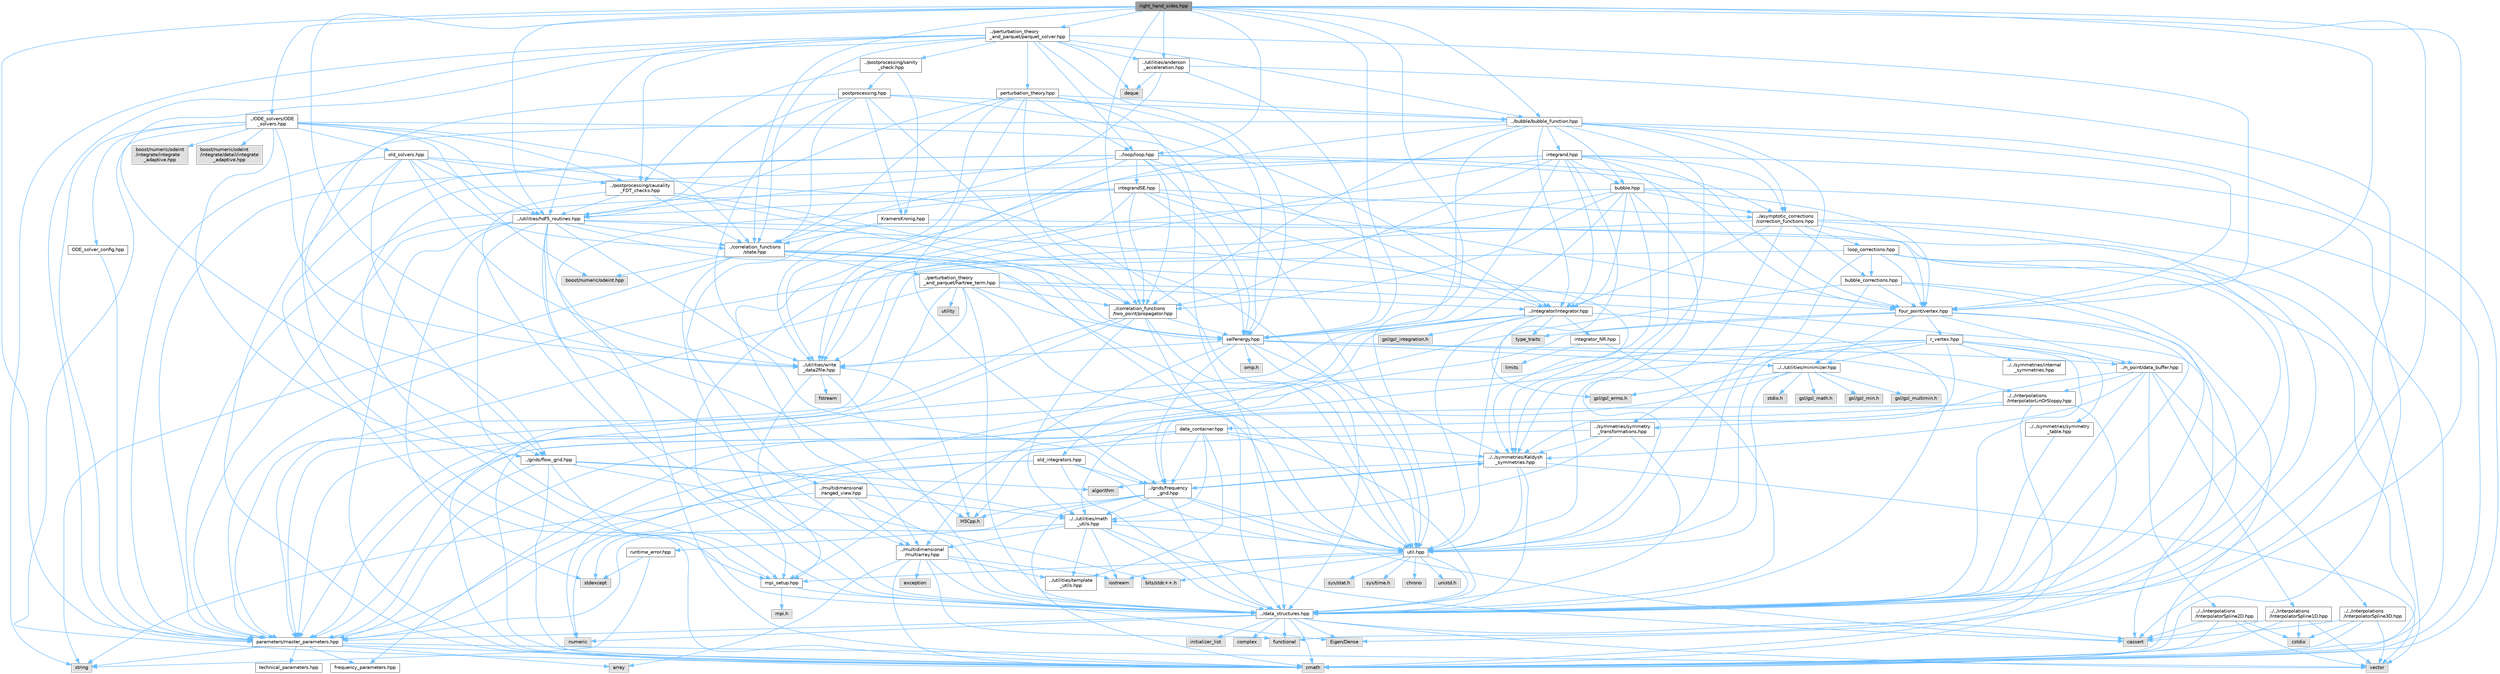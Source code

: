 digraph "right_hand_sides.hpp"
{
 // INTERACTIVE_SVG=YES
 // LATEX_PDF_SIZE
  bgcolor="transparent";
  edge [fontname=Helvetica,fontsize=10,labelfontname=Helvetica,labelfontsize=10];
  node [fontname=Helvetica,fontsize=10,shape=box,height=0.2,width=0.4];
  Node1 [id="Node000001",label="right_hand_sides.hpp",height=0.2,width=0.4,color="gray40", fillcolor="grey60", style="filled", fontcolor="black",tooltip=" "];
  Node1 -> Node2 [id="edge1_Node000001_Node000002",color="steelblue1",style="solid",tooltip=" "];
  Node2 [id="Node000002",label="../data_structures.hpp",height=0.2,width=0.4,color="grey40", fillcolor="white", style="filled",URL="$d7/d59/data__structures_8hpp.html",tooltip=" "];
  Node2 -> Node3 [id="edge2_Node000002_Node000003",color="steelblue1",style="solid",tooltip=" "];
  Node3 [id="Node000003",label="complex",height=0.2,width=0.4,color="grey60", fillcolor="#E0E0E0", style="filled",tooltip=" "];
  Node2 -> Node4 [id="edge3_Node000002_Node000004",color="steelblue1",style="solid",tooltip=" "];
  Node4 [id="Node000004",label="cmath",height=0.2,width=0.4,color="grey60", fillcolor="#E0E0E0", style="filled",tooltip=" "];
  Node2 -> Node5 [id="edge4_Node000002_Node000005",color="steelblue1",style="solid",tooltip=" "];
  Node5 [id="Node000005",label="vector",height=0.2,width=0.4,color="grey60", fillcolor="#E0E0E0", style="filled",tooltip=" "];
  Node2 -> Node6 [id="edge5_Node000002_Node000006",color="steelblue1",style="solid",tooltip=" "];
  Node6 [id="Node000006",label="initializer_list",height=0.2,width=0.4,color="grey60", fillcolor="#E0E0E0", style="filled",tooltip=" "];
  Node2 -> Node7 [id="edge6_Node000002_Node000007",color="steelblue1",style="solid",tooltip=" "];
  Node7 [id="Node000007",label="functional",height=0.2,width=0.4,color="grey60", fillcolor="#E0E0E0", style="filled",tooltip=" "];
  Node2 -> Node8 [id="edge7_Node000002_Node000008",color="steelblue1",style="solid",tooltip=" "];
  Node8 [id="Node000008",label="cassert",height=0.2,width=0.4,color="grey60", fillcolor="#E0E0E0", style="filled",tooltip=" "];
  Node2 -> Node9 [id="edge8_Node000002_Node000009",color="steelblue1",style="solid",tooltip=" "];
  Node9 [id="Node000009",label="numeric",height=0.2,width=0.4,color="grey60", fillcolor="#E0E0E0", style="filled",tooltip=" "];
  Node2 -> Node10 [id="edge9_Node000002_Node000010",color="steelblue1",style="solid",tooltip=" "];
  Node10 [id="Node000010",label="parameters/master_parameters.hpp",height=0.2,width=0.4,color="grey40", fillcolor="white", style="filled",URL="$d1/df8/master__parameters_8hpp.html",tooltip=" "];
  Node10 -> Node4 [id="edge10_Node000010_Node000004",color="steelblue1",style="solid",tooltip=" "];
  Node10 -> Node5 [id="edge11_Node000010_Node000005",color="steelblue1",style="solid",tooltip=" "];
  Node10 -> Node11 [id="edge12_Node000010_Node000011",color="steelblue1",style="solid",tooltip=" "];
  Node11 [id="Node000011",label="string",height=0.2,width=0.4,color="grey60", fillcolor="#E0E0E0", style="filled",tooltip=" "];
  Node10 -> Node12 [id="edge13_Node000010_Node000012",color="steelblue1",style="solid",tooltip=" "];
  Node12 [id="Node000012",label="array",height=0.2,width=0.4,color="grey60", fillcolor="#E0E0E0", style="filled",tooltip=" "];
  Node10 -> Node13 [id="edge14_Node000010_Node000013",color="steelblue1",style="solid",tooltip=" "];
  Node13 [id="Node000013",label="frequency_parameters.hpp",height=0.2,width=0.4,color="grey40", fillcolor="white", style="filled",URL="$d3/d3c/frequency__parameters_8hpp.html",tooltip=" "];
  Node10 -> Node14 [id="edge15_Node000010_Node000014",color="steelblue1",style="solid",tooltip=" "];
  Node14 [id="Node000014",label="technical_parameters.hpp",height=0.2,width=0.4,color="grey40", fillcolor="white", style="filled",URL="$d9/d3a/technical__parameters_8hpp.html",tooltip=" "];
  Node2 -> Node15 [id="edge16_Node000002_Node000015",color="steelblue1",style="solid",tooltip=" "];
  Node15 [id="Node000015",label="Eigen/Dense",height=0.2,width=0.4,color="grey60", fillcolor="#E0E0E0", style="filled",tooltip=" "];
  Node1 -> Node16 [id="edge17_Node000001_Node000016",color="steelblue1",style="solid",tooltip=" "];
  Node16 [id="Node000016",label="../utilities/write\l_data2file.hpp",height=0.2,width=0.4,color="grey40", fillcolor="white", style="filled",URL="$d8/d74/write__data2file_8hpp.html",tooltip=" "];
  Node16 -> Node2 [id="edge18_Node000016_Node000002",color="steelblue1",style="solid",tooltip=" "];
  Node16 -> Node17 [id="edge19_Node000016_Node000017",color="steelblue1",style="solid",tooltip=" "];
  Node17 [id="Node000017",label="mpi_setup.hpp",height=0.2,width=0.4,color="grey40", fillcolor="white", style="filled",URL="$db/de0/mpi__setup_8hpp.html",tooltip=" "];
  Node17 -> Node2 [id="edge20_Node000017_Node000002",color="steelblue1",style="solid",tooltip=" "];
  Node17 -> Node18 [id="edge21_Node000017_Node000018",color="steelblue1",style="solid",tooltip=" "];
  Node18 [id="Node000018",label="mpi.h",height=0.2,width=0.4,color="grey60", fillcolor="#E0E0E0", style="filled",tooltip=" "];
  Node16 -> Node19 [id="edge22_Node000016_Node000019",color="steelblue1",style="solid",tooltip=" "];
  Node19 [id="Node000019",label="fstream",height=0.2,width=0.4,color="grey60", fillcolor="#E0E0E0", style="filled",tooltip=" "];
  Node16 -> Node20 [id="edge23_Node000016_Node000020",color="steelblue1",style="solid",tooltip=" "];
  Node20 [id="Node000020",label="H5Cpp.h",height=0.2,width=0.4,color="grey60", fillcolor="#E0E0E0", style="filled",tooltip=" "];
  Node1 -> Node21 [id="edge24_Node000001_Node000021",color="steelblue1",style="solid",tooltip=" "];
  Node21 [id="Node000021",label="../correlation_functions\l/two_point/propagator.hpp",height=0.2,width=0.4,color="grey40", fillcolor="white", style="filled",URL="$d5/df7/propagator_8hpp.html",tooltip=" "];
  Node21 -> Node4 [id="edge25_Node000021_Node000004",color="steelblue1",style="solid",tooltip=" "];
  Node21 -> Node2 [id="edge26_Node000021_Node000002",color="steelblue1",style="solid",tooltip=" "];
  Node21 -> Node22 [id="edge27_Node000021_Node000022",color="steelblue1",style="solid",tooltip=" "];
  Node22 [id="Node000022",label="../../utilities/math\l_utils.hpp",height=0.2,width=0.4,color="grey40", fillcolor="white", style="filled",URL="$de/dbb/math__utils_8hpp.html",tooltip=" "];
  Node22 -> Node2 [id="edge28_Node000022_Node000002",color="steelblue1",style="solid",tooltip=" "];
  Node22 -> Node23 [id="edge29_Node000022_Node000023",color="steelblue1",style="solid",tooltip=" "];
  Node23 [id="Node000023",label="../multidimensional\l/multiarray.hpp",height=0.2,width=0.4,color="grey40", fillcolor="white", style="filled",URL="$df/da4/multiarray_8hpp.html",tooltip=" "];
  Node23 -> Node12 [id="edge30_Node000023_Node000012",color="steelblue1",style="solid",tooltip=" "];
  Node23 -> Node4 [id="edge31_Node000023_Node000004",color="steelblue1",style="solid",tooltip=" "];
  Node23 -> Node24 [id="edge32_Node000023_Node000024",color="steelblue1",style="solid",tooltip=" "];
  Node24 [id="Node000024",label="exception",height=0.2,width=0.4,color="grey60", fillcolor="#E0E0E0", style="filled",tooltip=" "];
  Node23 -> Node7 [id="edge33_Node000023_Node000007",color="steelblue1",style="solid",tooltip=" "];
  Node23 -> Node25 [id="edge34_Node000023_Node000025",color="steelblue1",style="solid",tooltip=" "];
  Node25 [id="Node000025",label="iostream",height=0.2,width=0.4,color="grey60", fillcolor="#E0E0E0", style="filled",tooltip=" "];
  Node23 -> Node15 [id="edge35_Node000023_Node000015",color="steelblue1",style="solid",tooltip=" "];
  Node23 -> Node26 [id="edge36_Node000023_Node000026",color="steelblue1",style="solid",tooltip=" "];
  Node26 [id="Node000026",label="../utilities/template\l_utils.hpp",height=0.2,width=0.4,color="grey40", fillcolor="white", style="filled",URL="$dd/de3/template__utils_8hpp.html",tooltip=" "];
  Node22 -> Node26 [id="edge37_Node000022_Node000026",color="steelblue1",style="solid",tooltip=" "];
  Node22 -> Node27 [id="edge38_Node000022_Node000027",color="steelblue1",style="solid",tooltip=" "];
  Node27 [id="Node000027",label="runtime_error.hpp",height=0.2,width=0.4,color="grey40", fillcolor="white", style="filled",URL="$d1/d64/runtime__error_8hpp.html",tooltip=" "];
  Node27 -> Node28 [id="edge39_Node000027_Node000028",color="steelblue1",style="solid",tooltip=" "];
  Node28 [id="Node000028",label="stdexcept",height=0.2,width=0.4,color="grey60", fillcolor="#E0E0E0", style="filled",tooltip=" "];
  Node27 -> Node11 [id="edge40_Node000027_Node000011",color="steelblue1",style="solid",tooltip=" "];
  Node22 -> Node29 [id="edge41_Node000022_Node000029",color="steelblue1",style="solid",tooltip=" "];
  Node29 [id="Node000029",label="util.hpp",height=0.2,width=0.4,color="grey40", fillcolor="white", style="filled",URL="$d0/d3f/util_8hpp.html",tooltip=" "];
  Node29 -> Node30 [id="edge42_Node000029_Node000030",color="steelblue1",style="solid",tooltip=" "];
  Node30 [id="Node000030",label="sys/time.h",height=0.2,width=0.4,color="grey60", fillcolor="#E0E0E0", style="filled",tooltip=" "];
  Node29 -> Node31 [id="edge43_Node000029_Node000031",color="steelblue1",style="solid",tooltip=" "];
  Node31 [id="Node000031",label="chrono",height=0.2,width=0.4,color="grey60", fillcolor="#E0E0E0", style="filled",tooltip=" "];
  Node29 -> Node32 [id="edge44_Node000029_Node000032",color="steelblue1",style="solid",tooltip=" "];
  Node32 [id="Node000032",label="unistd.h",height=0.2,width=0.4,color="grey60", fillcolor="#E0E0E0", style="filled",tooltip=" "];
  Node29 -> Node25 [id="edge45_Node000029_Node000025",color="steelblue1",style="solid",tooltip=" "];
  Node29 -> Node33 [id="edge46_Node000029_Node000033",color="steelblue1",style="solid",tooltip=" "];
  Node33 [id="Node000033",label="bits/stdc++.h",height=0.2,width=0.4,color="grey60", fillcolor="#E0E0E0", style="filled",tooltip=" "];
  Node29 -> Node34 [id="edge47_Node000029_Node000034",color="steelblue1",style="solid",tooltip=" "];
  Node34 [id="Node000034",label="sys/stat.h",height=0.2,width=0.4,color="grey60", fillcolor="#E0E0E0", style="filled",tooltip=" "];
  Node29 -> Node2 [id="edge48_Node000029_Node000002",color="steelblue1",style="solid",tooltip=" "];
  Node29 -> Node17 [id="edge49_Node000029_Node000017",color="steelblue1",style="solid",tooltip=" "];
  Node22 -> Node25 [id="edge50_Node000022_Node000025",color="steelblue1",style="solid",tooltip=" "];
  Node22 -> Node8 [id="edge51_Node000022_Node000008",color="steelblue1",style="solid",tooltip=" "];
  Node21 -> Node35 [id="edge52_Node000021_Node000035",color="steelblue1",style="solid",tooltip=" "];
  Node35 [id="Node000035",label="selfenergy.hpp",height=0.2,width=0.4,color="grey40", fillcolor="white", style="filled",URL="$d6/d2d/selfenergy_8hpp.html",tooltip=" "];
  Node35 -> Node2 [id="edge53_Node000035_Node000002",color="steelblue1",style="solid",tooltip=" "];
  Node35 -> Node23 [id="edge54_Node000035_Node000023",color="steelblue1",style="solid",tooltip=" "];
  Node35 -> Node36 [id="edge55_Node000035_Node000036",color="steelblue1",style="solid",tooltip=" "];
  Node36 [id="Node000036",label="../n_point/data_buffer.hpp",height=0.2,width=0.4,color="grey40", fillcolor="white", style="filled",URL="$dc/d80/data__buffer_8hpp.html",tooltip=" "];
  Node36 -> Node2 [id="edge56_Node000036_Node000002",color="steelblue1",style="solid",tooltip=" "];
  Node36 -> Node37 [id="edge57_Node000036_Node000037",color="steelblue1",style="solid",tooltip=" "];
  Node37 [id="Node000037",label="../../symmetries/Keldysh\l_symmetries.hpp",height=0.2,width=0.4,color="grey40", fillcolor="white", style="filled",URL="$d2/d1a/Keldysh__symmetries_8hpp.html",tooltip=" "];
  Node37 -> Node5 [id="edge58_Node000037_Node000005",color="steelblue1",style="solid",tooltip=" "];
  Node37 -> Node38 [id="edge59_Node000037_Node000038",color="steelblue1",style="solid",tooltip=" "];
  Node38 [id="Node000038",label="algorithm",height=0.2,width=0.4,color="grey60", fillcolor="#E0E0E0", style="filled",tooltip=" "];
  Node37 -> Node2 [id="edge60_Node000037_Node000002",color="steelblue1",style="solid",tooltip=" "];
  Node37 -> Node29 [id="edge61_Node000037_Node000029",color="steelblue1",style="solid",tooltip=" "];
  Node37 -> Node39 [id="edge62_Node000037_Node000039",color="steelblue1",style="solid",tooltip=" "];
  Node39 [id="Node000039",label="../grids/frequency\l_grid.hpp",height=0.2,width=0.4,color="grey40", fillcolor="white", style="filled",URL="$d5/d39/frequency__grid_8hpp.html",tooltip=" "];
  Node39 -> Node4 [id="edge63_Node000039_Node000004",color="steelblue1",style="solid",tooltip=" "];
  Node39 -> Node2 [id="edge64_Node000039_Node000002",color="steelblue1",style="solid",tooltip=" "];
  Node39 -> Node29 [id="edge65_Node000039_Node000029",color="steelblue1",style="solid",tooltip=" "];
  Node39 -> Node10 [id="edge66_Node000039_Node000010",color="steelblue1",style="solid",tooltip=" "];
  Node39 -> Node22 [id="edge67_Node000039_Node000022",color="steelblue1",style="solid",tooltip=" "];
  Node39 -> Node37 [id="edge68_Node000039_Node000037",color="steelblue1",style="solid",tooltip=" "];
  Node39 -> Node8 [id="edge69_Node000039_Node000008",color="steelblue1",style="solid",tooltip=" "];
  Node39 -> Node20 [id="edge70_Node000039_Node000020",color="steelblue1",style="solid",tooltip=" "];
  Node36 -> Node40 [id="edge71_Node000036_Node000040",color="steelblue1",style="solid",tooltip=" "];
  Node40 [id="Node000040",label="data_container.hpp",height=0.2,width=0.4,color="grey40", fillcolor="white", style="filled",URL="$da/dbc/data__container_8hpp.html",tooltip=" "];
  Node40 -> Node26 [id="edge72_Node000040_Node000026",color="steelblue1",style="solid",tooltip=" "];
  Node40 -> Node22 [id="edge73_Node000040_Node000022",color="steelblue1",style="solid",tooltip=" "];
  Node40 -> Node37 [id="edge74_Node000040_Node000037",color="steelblue1",style="solid",tooltip=" "];
  Node40 -> Node2 [id="edge75_Node000040_Node000002",color="steelblue1",style="solid",tooltip=" "];
  Node40 -> Node10 [id="edge76_Node000040_Node000010",color="steelblue1",style="solid",tooltip=" "];
  Node40 -> Node13 [id="edge77_Node000040_Node000013",color="steelblue1",style="solid",tooltip=" "];
  Node40 -> Node39 [id="edge78_Node000040_Node000039",color="steelblue1",style="solid",tooltip=" "];
  Node40 -> Node20 [id="edge79_Node000040_Node000020",color="steelblue1",style="solid",tooltip=" "];
  Node36 -> Node41 [id="edge80_Node000036_Node000041",color="steelblue1",style="solid",tooltip=" "];
  Node41 [id="Node000041",label="../../interpolations\l/InterpolatorLinOrSloppy.hpp",height=0.2,width=0.4,color="grey40", fillcolor="white", style="filled",URL="$d3/d17/InterpolatorLinOrSloppy_8hpp.html",tooltip=" "];
  Node41 -> Node4 [id="edge81_Node000041_Node000004",color="steelblue1",style="solid",tooltip=" "];
  Node41 -> Node7 [id="edge82_Node000041_Node000007",color="steelblue1",style="solid",tooltip=" "];
  Node41 -> Node39 [id="edge83_Node000041_Node000039",color="steelblue1",style="solid",tooltip=" "];
  Node41 -> Node42 [id="edge84_Node000041_Node000042",color="steelblue1",style="solid",tooltip=" "];
  Node42 [id="Node000042",label="../symmetries/symmetry\l_transformations.hpp",height=0.2,width=0.4,color="grey40", fillcolor="white", style="filled",URL="$db/d7d/symmetry__transformations_8hpp.html",tooltip=" "];
  Node42 -> Node10 [id="edge85_Node000042_Node000010",color="steelblue1",style="solid",tooltip=" "];
  Node42 -> Node22 [id="edge86_Node000042_Node000022",color="steelblue1",style="solid",tooltip=" "];
  Node42 -> Node37 [id="edge87_Node000042_Node000037",color="steelblue1",style="solid",tooltip=" "];
  Node42 -> Node2 [id="edge88_Node000042_Node000002",color="steelblue1",style="solid",tooltip=" "];
  Node36 -> Node43 [id="edge89_Node000036_Node000043",color="steelblue1",style="solid",tooltip=" "];
  Node43 [id="Node000043",label="../../interpolations\l/InterpolatorSpline1D.hpp",height=0.2,width=0.4,color="grey40", fillcolor="white", style="filled",URL="$d1/d52/InterpolatorSpline1D_8hpp.html",tooltip=" "];
  Node43 -> Node44 [id="edge90_Node000043_Node000044",color="steelblue1",style="solid",tooltip=" "];
  Node44 [id="Node000044",label="cstdio",height=0.2,width=0.4,color="grey60", fillcolor="#E0E0E0", style="filled",tooltip=" "];
  Node43 -> Node8 [id="edge91_Node000043_Node000008",color="steelblue1",style="solid",tooltip=" "];
  Node43 -> Node4 [id="edge92_Node000043_Node000004",color="steelblue1",style="solid",tooltip=" "];
  Node43 -> Node5 [id="edge93_Node000043_Node000005",color="steelblue1",style="solid",tooltip=" "];
  Node36 -> Node45 [id="edge94_Node000036_Node000045",color="steelblue1",style="solid",tooltip=" "];
  Node45 [id="Node000045",label="../../interpolations\l/InterpolatorSpline2D.hpp",height=0.2,width=0.4,color="grey40", fillcolor="white", style="filled",URL="$d6/d91/InterpolatorSpline2D_8hpp.html",tooltip=" "];
  Node45 -> Node44 [id="edge95_Node000045_Node000044",color="steelblue1",style="solid",tooltip=" "];
  Node45 -> Node8 [id="edge96_Node000045_Node000008",color="steelblue1",style="solid",tooltip=" "];
  Node45 -> Node4 [id="edge97_Node000045_Node000004",color="steelblue1",style="solid",tooltip=" "];
  Node45 -> Node5 [id="edge98_Node000045_Node000005",color="steelblue1",style="solid",tooltip=" "];
  Node36 -> Node46 [id="edge99_Node000036_Node000046",color="steelblue1",style="solid",tooltip=" "];
  Node46 [id="Node000046",label="../../interpolations\l/InterpolatorSpline3D.hpp",height=0.2,width=0.4,color="grey40", fillcolor="white", style="filled",URL="$dd/dcc/InterpolatorSpline3D_8hpp.html",tooltip=" "];
  Node46 -> Node44 [id="edge100_Node000046_Node000044",color="steelblue1",style="solid",tooltip=" "];
  Node46 -> Node8 [id="edge101_Node000046_Node000008",color="steelblue1",style="solid",tooltip=" "];
  Node46 -> Node4 [id="edge102_Node000046_Node000004",color="steelblue1",style="solid",tooltip=" "];
  Node46 -> Node5 [id="edge103_Node000046_Node000005",color="steelblue1",style="solid",tooltip=" "];
  Node35 -> Node39 [id="edge104_Node000035_Node000039",color="steelblue1",style="solid",tooltip=" "];
  Node35 -> Node47 [id="edge105_Node000035_Node000047",color="steelblue1",style="solid",tooltip=" "];
  Node47 [id="Node000047",label="../../utilities/minimizer.hpp",height=0.2,width=0.4,color="grey40", fillcolor="white", style="filled",URL="$d4/d21/minimizer_8hpp.html",tooltip=" "];
  Node47 -> Node48 [id="edge106_Node000047_Node000048",color="steelblue1",style="solid",tooltip=" "];
  Node48 [id="Node000048",label="stdio.h",height=0.2,width=0.4,color="grey60", fillcolor="#E0E0E0", style="filled",tooltip=" "];
  Node47 -> Node49 [id="edge107_Node000047_Node000049",color="steelblue1",style="solid",tooltip=" "];
  Node49 [id="Node000049",label="gsl/gsl_errno.h",height=0.2,width=0.4,color="grey60", fillcolor="#E0E0E0", style="filled",tooltip=" "];
  Node47 -> Node50 [id="edge108_Node000047_Node000050",color="steelblue1",style="solid",tooltip=" "];
  Node50 [id="Node000050",label="gsl/gsl_math.h",height=0.2,width=0.4,color="grey60", fillcolor="#E0E0E0", style="filled",tooltip=" "];
  Node47 -> Node51 [id="edge109_Node000047_Node000051",color="steelblue1",style="solid",tooltip=" "];
  Node51 [id="Node000051",label="gsl/gsl_min.h",height=0.2,width=0.4,color="grey60", fillcolor="#E0E0E0", style="filled",tooltip=" "];
  Node47 -> Node52 [id="edge110_Node000047_Node000052",color="steelblue1",style="solid",tooltip=" "];
  Node52 [id="Node000052",label="gsl/gsl_multimin.h",height=0.2,width=0.4,color="grey60", fillcolor="#E0E0E0", style="filled",tooltip=" "];
  Node47 -> Node17 [id="edge111_Node000047_Node000017",color="steelblue1",style="solid",tooltip=" "];
  Node47 -> Node29 [id="edge112_Node000047_Node000029",color="steelblue1",style="solid",tooltip=" "];
  Node35 -> Node53 [id="edge113_Node000035_Node000053",color="steelblue1",style="solid",tooltip=" "];
  Node53 [id="Node000053",label="omp.h",height=0.2,width=0.4,color="grey60", fillcolor="#E0E0E0", style="filled",tooltip=" "];
  Node35 -> Node37 [id="edge114_Node000035_Node000037",color="steelblue1",style="solid",tooltip=" "];
  Node35 -> Node16 [id="edge115_Node000035_Node000016",color="steelblue1",style="solid",tooltip=" "];
  Node35 -> Node41 [id="edge116_Node000035_Node000041",color="steelblue1",style="solid",tooltip=" "];
  Node21 -> Node10 [id="edge117_Node000021_Node000010",color="steelblue1",style="solid",tooltip=" "];
  Node21 -> Node29 [id="edge118_Node000021_Node000029",color="steelblue1",style="solid",tooltip=" "];
  Node1 -> Node35 [id="edge119_Node000001_Node000035",color="steelblue1",style="solid",tooltip=" "];
  Node1 -> Node54 [id="edge120_Node000001_Node000054",color="steelblue1",style="solid",tooltip=" "];
  Node54 [id="Node000054",label="../correlation_functions\l/state.hpp",height=0.2,width=0.4,color="grey40", fillcolor="white", style="filled",URL="$da/d3b/state_8hpp.html",tooltip=" "];
  Node54 -> Node2 [id="edge121_Node000054_Node000002",color="steelblue1",style="solid",tooltip=" "];
  Node54 -> Node55 [id="edge122_Node000054_Node000055",color="steelblue1",style="solid",tooltip=" "];
  Node55 [id="Node000055",label="four_point/vertex.hpp",height=0.2,width=0.4,color="grey40", fillcolor="white", style="filled",URL="$d1/d2d/vertex_8hpp.html",tooltip=" "];
  Node55 -> Node4 [id="edge123_Node000055_Node000004",color="steelblue1",style="solid",tooltip=" "];
  Node55 -> Node56 [id="edge124_Node000055_Node000056",color="steelblue1",style="solid",tooltip=" "];
  Node56 [id="Node000056",label="type_traits",height=0.2,width=0.4,color="grey60", fillcolor="#E0E0E0", style="filled",tooltip=" "];
  Node55 -> Node2 [id="edge125_Node000055_Node000002",color="steelblue1",style="solid",tooltip=" "];
  Node55 -> Node10 [id="edge126_Node000055_Node000010",color="steelblue1",style="solid",tooltip=" "];
  Node55 -> Node57 [id="edge127_Node000055_Node000057",color="steelblue1",style="solid",tooltip=" "];
  Node57 [id="Node000057",label="r_vertex.hpp",height=0.2,width=0.4,color="grey40", fillcolor="white", style="filled",URL="$d3/d22/r__vertex_8hpp.html",tooltip=" "];
  Node57 -> Node2 [id="edge128_Node000057_Node000002",color="steelblue1",style="solid",tooltip=" "];
  Node57 -> Node10 [id="edge129_Node000057_Node000010",color="steelblue1",style="solid",tooltip=" "];
  Node57 -> Node37 [id="edge130_Node000057_Node000037",color="steelblue1",style="solid",tooltip=" "];
  Node57 -> Node58 [id="edge131_Node000057_Node000058",color="steelblue1",style="solid",tooltip=" "];
  Node58 [id="Node000058",label="../../symmetries/internal\l_symmetries.hpp",height=0.2,width=0.4,color="grey40", fillcolor="white", style="filled",URL="$d1/dfd/internal__symmetries_8hpp.html",tooltip=" "];
  Node57 -> Node42 [id="edge132_Node000057_Node000042",color="steelblue1",style="solid",tooltip=" "];
  Node57 -> Node59 [id="edge133_Node000057_Node000059",color="steelblue1",style="solid",tooltip=" "];
  Node59 [id="Node000059",label="../../symmetries/symmetry\l_table.hpp",height=0.2,width=0.4,color="grey40", fillcolor="white", style="filled",URL="$d3/d77/symmetry__table_8hpp.html",tooltip=" "];
  Node59 -> Node2 [id="edge134_Node000059_Node000002",color="steelblue1",style="solid",tooltip=" "];
  Node57 -> Node22 [id="edge135_Node000057_Node000022",color="steelblue1",style="solid",tooltip=" "];
  Node57 -> Node47 [id="edge136_Node000057_Node000047",color="steelblue1",style="solid",tooltip=" "];
  Node57 -> Node36 [id="edge137_Node000057_Node000036",color="steelblue1",style="solid",tooltip=" "];
  Node55 -> Node47 [id="edge138_Node000055_Node000047",color="steelblue1",style="solid",tooltip=" "];
  Node55 -> Node36 [id="edge139_Node000055_Node000036",color="steelblue1",style="solid",tooltip=" "];
  Node54 -> Node35 [id="edge140_Node000054_Node000035",color="steelblue1",style="solid",tooltip=" "];
  Node54 -> Node21 [id="edge141_Node000054_Node000021",color="steelblue1",style="solid",tooltip=" "];
  Node54 -> Node60 [id="edge142_Node000054_Node000060",color="steelblue1",style="solid",tooltip=" "];
  Node60 [id="Node000060",label="../perturbation_theory\l_and_parquet/hartree_term.hpp",height=0.2,width=0.4,color="grey40", fillcolor="white", style="filled",URL="$d1/db3/hartree__term_8hpp.html",tooltip=" "];
  Node60 -> Node10 [id="edge143_Node000060_Node000010",color="steelblue1",style="solid",tooltip=" "];
  Node60 -> Node2 [id="edge144_Node000060_Node000002",color="steelblue1",style="solid",tooltip=" "];
  Node60 -> Node35 [id="edge145_Node000060_Node000035",color="steelblue1",style="solid",tooltip=" "];
  Node60 -> Node21 [id="edge146_Node000060_Node000021",color="steelblue1",style="solid",tooltip=" "];
  Node60 -> Node61 [id="edge147_Node000060_Node000061",color="steelblue1",style="solid",tooltip=" "];
  Node61 [id="Node000061",label="../integrator/integrator.hpp",height=0.2,width=0.4,color="grey40", fillcolor="white", style="filled",URL="$dd/d1f/integrator_8hpp.html",tooltip=" "];
  Node61 -> Node9 [id="edge148_Node000061_Node000009",color="steelblue1",style="solid",tooltip=" "];
  Node61 -> Node56 [id="edge149_Node000061_Node000056",color="steelblue1",style="solid",tooltip=" "];
  Node61 -> Node2 [id="edge150_Node000061_Node000002",color="steelblue1",style="solid",tooltip=" "];
  Node61 -> Node10 [id="edge151_Node000061_Node000010",color="steelblue1",style="solid",tooltip=" "];
  Node61 -> Node62 [id="edge152_Node000061_Node000062",color="steelblue1",style="solid",tooltip=" "];
  Node62 [id="Node000062",label="gsl/gsl_integration.h",height=0.2,width=0.4,color="grey60", fillcolor="#E0E0E0", style="filled",tooltip=" "];
  Node61 -> Node49 [id="edge153_Node000061_Node000049",color="steelblue1",style="solid",tooltip=" "];
  Node61 -> Node63 [id="edge154_Node000061_Node000063",color="steelblue1",style="solid",tooltip=" "];
  Node63 [id="Node000063",label="old_integrators.hpp",height=0.2,width=0.4,color="grey40", fillcolor="white", style="filled",URL="$d7/d65/old__integrators_8hpp.html",tooltip=" "];
  Node63 -> Node9 [id="edge155_Node000063_Node000009",color="steelblue1",style="solid",tooltip=" "];
  Node63 -> Node2 [id="edge156_Node000063_Node000002",color="steelblue1",style="solid",tooltip=" "];
  Node63 -> Node10 [id="edge157_Node000063_Node000010",color="steelblue1",style="solid",tooltip=" "];
  Node63 -> Node29 [id="edge158_Node000063_Node000029",color="steelblue1",style="solid",tooltip=" "];
  Node63 -> Node39 [id="edge159_Node000063_Node000039",color="steelblue1",style="solid",tooltip=" "];
  Node61 -> Node64 [id="edge160_Node000061_Node000064",color="steelblue1",style="solid",tooltip=" "];
  Node64 [id="Node000064",label="integrator_NR.hpp",height=0.2,width=0.4,color="grey40", fillcolor="white", style="filled",URL="$da/db4/integrator__NR_8hpp.html",tooltip=" "];
  Node64 -> Node65 [id="edge161_Node000064_Node000065",color="steelblue1",style="solid",tooltip=" "];
  Node65 [id="Node000065",label="limits",height=0.2,width=0.4,color="grey60", fillcolor="#E0E0E0", style="filled",tooltip=" "];
  Node64 -> Node2 [id="edge162_Node000064_Node000002",color="steelblue1",style="solid",tooltip=" "];
  Node61 -> Node29 [id="edge163_Node000061_Node000029",color="steelblue1",style="solid",tooltip=" "];
  Node60 -> Node16 [id="edge164_Node000060_Node000016",color="steelblue1",style="solid",tooltip=" "];
  Node60 -> Node29 [id="edge165_Node000060_Node000029",color="steelblue1",style="solid",tooltip=" "];
  Node60 -> Node8 [id="edge166_Node000060_Node000008",color="steelblue1",style="solid",tooltip=" "];
  Node60 -> Node4 [id="edge167_Node000060_Node000004",color="steelblue1",style="solid",tooltip=" "];
  Node60 -> Node66 [id="edge168_Node000060_Node000066",color="steelblue1",style="solid",tooltip=" "];
  Node66 [id="Node000066",label="utility",height=0.2,width=0.4,color="grey60", fillcolor="#E0E0E0", style="filled",tooltip=" "];
  Node54 -> Node29 [id="edge169_Node000054_Node000029",color="steelblue1",style="solid",tooltip=" "];
  Node54 -> Node67 [id="edge170_Node000054_Node000067",color="steelblue1",style="solid",tooltip=" "];
  Node67 [id="Node000067",label="boost/numeric/odeint.hpp",height=0.2,width=0.4,color="grey60", fillcolor="#E0E0E0", style="filled",tooltip=" "];
  Node54 -> Node11 [id="edge171_Node000054_Node000011",color="steelblue1",style="solid",tooltip=" "];
  Node1 -> Node55 [id="edge172_Node000001_Node000055",color="steelblue1",style="solid",tooltip=" "];
  Node1 -> Node68 [id="edge173_Node000001_Node000068",color="steelblue1",style="solid",tooltip=" "];
  Node68 [id="Node000068",label="../loop/loop.hpp",height=0.2,width=0.4,color="grey40", fillcolor="white", style="filled",URL="$d8/d1d/loop_8hpp.html",tooltip=" "];
  Node68 -> Node4 [id="edge174_Node000068_Node000004",color="steelblue1",style="solid",tooltip=" "];
  Node68 -> Node35 [id="edge175_Node000068_Node000035",color="steelblue1",style="solid",tooltip=" "];
  Node68 -> Node55 [id="edge176_Node000068_Node000055",color="steelblue1",style="solid",tooltip=" "];
  Node68 -> Node21 [id="edge177_Node000068_Node000021",color="steelblue1",style="solid",tooltip=" "];
  Node68 -> Node10 [id="edge178_Node000068_Node000010",color="steelblue1",style="solid",tooltip=" "];
  Node68 -> Node61 [id="edge179_Node000068_Node000061",color="steelblue1",style="solid",tooltip=" "];
  Node68 -> Node16 [id="edge180_Node000068_Node000016",color="steelblue1",style="solid",tooltip=" "];
  Node68 -> Node69 [id="edge181_Node000068_Node000069",color="steelblue1",style="solid",tooltip=" "];
  Node69 [id="Node000069",label="../asymptotic_corrections\l/correction_functions.hpp",height=0.2,width=0.4,color="grey40", fillcolor="white", style="filled",URL="$d2/df0/correction__functions_8hpp.html",tooltip=" "];
  Node69 -> Node2 [id="edge182_Node000069_Node000002",color="steelblue1",style="solid",tooltip=" "];
  Node69 -> Node55 [id="edge183_Node000069_Node000055",color="steelblue1",style="solid",tooltip=" "];
  Node69 -> Node10 [id="edge184_Node000069_Node000010",color="steelblue1",style="solid",tooltip=" "];
  Node69 -> Node29 [id="edge185_Node000069_Node000029",color="steelblue1",style="solid",tooltip=" "];
  Node69 -> Node70 [id="edge186_Node000069_Node000070",color="steelblue1",style="solid",tooltip=" "];
  Node70 [id="Node000070",label="bubble_corrections.hpp",height=0.2,width=0.4,color="grey40", fillcolor="white", style="filled",URL="$dd/dea/bubble__corrections_8hpp.html",tooltip=" "];
  Node70 -> Node2 [id="edge187_Node000070_Node000002",color="steelblue1",style="solid",tooltip=" "];
  Node70 -> Node55 [id="edge188_Node000070_Node000055",color="steelblue1",style="solid",tooltip=" "];
  Node70 -> Node10 [id="edge189_Node000070_Node000010",color="steelblue1",style="solid",tooltip=" "];
  Node70 -> Node29 [id="edge190_Node000070_Node000029",color="steelblue1",style="solid",tooltip=" "];
  Node70 -> Node4 [id="edge191_Node000070_Node000004",color="steelblue1",style="solid",tooltip=" "];
  Node69 -> Node71 [id="edge192_Node000069_Node000071",color="steelblue1",style="solid",tooltip=" "];
  Node71 [id="Node000071",label="loop_corrections.hpp",height=0.2,width=0.4,color="grey40", fillcolor="white", style="filled",URL="$d0/d0e/loop__corrections_8hpp.html",tooltip=" "];
  Node71 -> Node4 [id="edge193_Node000071_Node000004",color="steelblue1",style="solid",tooltip=" "];
  Node71 -> Node2 [id="edge194_Node000071_Node000002",color="steelblue1",style="solid",tooltip=" "];
  Node71 -> Node55 [id="edge195_Node000071_Node000055",color="steelblue1",style="solid",tooltip=" "];
  Node71 -> Node10 [id="edge196_Node000071_Node000010",color="steelblue1",style="solid",tooltip=" "];
  Node71 -> Node29 [id="edge197_Node000071_Node000029",color="steelblue1",style="solid",tooltip=" "];
  Node71 -> Node70 [id="edge198_Node000071_Node000070",color="steelblue1",style="solid",tooltip=" "];
  Node69 -> Node4 [id="edge199_Node000069_Node000004",color="steelblue1",style="solid",tooltip=" "];
  Node69 -> Node61 [id="edge200_Node000069_Node000061",color="steelblue1",style="solid",tooltip=" "];
  Node68 -> Node72 [id="edge201_Node000068_Node000072",color="steelblue1",style="solid",tooltip=" "];
  Node72 [id="Node000072",label="integrandSE.hpp",height=0.2,width=0.4,color="grey40", fillcolor="white", style="filled",URL="$de/d65/integrandSE_8hpp.html",tooltip=" "];
  Node72 -> Node4 [id="edge202_Node000072_Node000004",color="steelblue1",style="solid",tooltip=" "];
  Node72 -> Node35 [id="edge203_Node000072_Node000035",color="steelblue1",style="solid",tooltip=" "];
  Node72 -> Node55 [id="edge204_Node000072_Node000055",color="steelblue1",style="solid",tooltip=" "];
  Node72 -> Node21 [id="edge205_Node000072_Node000021",color="steelblue1",style="solid",tooltip=" "];
  Node72 -> Node10 [id="edge206_Node000072_Node000010",color="steelblue1",style="solid",tooltip=" "];
  Node72 -> Node61 [id="edge207_Node000072_Node000061",color="steelblue1",style="solid",tooltip=" "];
  Node72 -> Node16 [id="edge208_Node000072_Node000016",color="steelblue1",style="solid",tooltip=" "];
  Node72 -> Node69 [id="edge209_Node000072_Node000069",color="steelblue1",style="solid",tooltip=" "];
  Node72 -> Node73 [id="edge210_Node000072_Node000073",color="steelblue1",style="solid",tooltip=" "];
  Node73 [id="Node000073",label="../utilities/hdf5_routines.hpp",height=0.2,width=0.4,color="grey40", fillcolor="white", style="filled",URL="$d5/de4/hdf5__routines_8hpp.html",tooltip=" "];
  Node73 -> Node28 [id="edge211_Node000073_Node000028",color="steelblue1",style="solid",tooltip=" "];
  Node73 -> Node4 [id="edge212_Node000073_Node000004",color="steelblue1",style="solid",tooltip=" "];
  Node73 -> Node5 [id="edge213_Node000073_Node000005",color="steelblue1",style="solid",tooltip=" "];
  Node73 -> Node10 [id="edge214_Node000073_Node000010",color="steelblue1",style="solid",tooltip=" "];
  Node73 -> Node29 [id="edge215_Node000073_Node000029",color="steelblue1",style="solid",tooltip=" "];
  Node73 -> Node2 [id="edge216_Node000073_Node000002",color="steelblue1",style="solid",tooltip=" "];
  Node73 -> Node39 [id="edge217_Node000073_Node000039",color="steelblue1",style="solid",tooltip=" "];
  Node73 -> Node20 [id="edge218_Node000073_Node000020",color="steelblue1",style="solid",tooltip=" "];
  Node73 -> Node54 [id="edge219_Node000073_Node000054",color="steelblue1",style="solid",tooltip=" "];
  Node73 -> Node23 [id="edge220_Node000073_Node000023",color="steelblue1",style="solid",tooltip=" "];
  Node73 -> Node37 [id="edge221_Node000073_Node000037",color="steelblue1",style="solid",tooltip=" "];
  Node73 -> Node17 [id="edge222_Node000073_Node000017",color="steelblue1",style="solid",tooltip=" "];
  Node68 -> Node73 [id="edge223_Node000068_Node000073",color="steelblue1",style="solid",tooltip=" "];
  Node1 -> Node74 [id="edge224_Node000001_Node000074",color="steelblue1",style="solid",tooltip=" "];
  Node74 [id="Node000074",label="../bubble/bubble_function.hpp",height=0.2,width=0.4,color="grey40", fillcolor="white", style="filled",URL="$de/de8/bubble__function_8hpp.html",tooltip=" "];
  Node74 -> Node4 [id="edge225_Node000074_Node000004",color="steelblue1",style="solid",tooltip=" "];
  Node74 -> Node37 [id="edge226_Node000074_Node000037",color="steelblue1",style="solid",tooltip=" "];
  Node74 -> Node55 [id="edge227_Node000074_Node000055",color="steelblue1",style="solid",tooltip=" "];
  Node74 -> Node35 [id="edge228_Node000074_Node000035",color="steelblue1",style="solid",tooltip=" "];
  Node74 -> Node21 [id="edge229_Node000074_Node000021",color="steelblue1",style="solid",tooltip=" "];
  Node74 -> Node61 [id="edge230_Node000074_Node000061",color="steelblue1",style="solid",tooltip=" "];
  Node74 -> Node29 [id="edge231_Node000074_Node000029",color="steelblue1",style="solid",tooltip=" "];
  Node74 -> Node17 [id="edge232_Node000074_Node000017",color="steelblue1",style="solid",tooltip=" "];
  Node74 -> Node69 [id="edge233_Node000074_Node000069",color="steelblue1",style="solid",tooltip=" "];
  Node74 -> Node16 [id="edge234_Node000074_Node000016",color="steelblue1",style="solid",tooltip=" "];
  Node74 -> Node75 [id="edge235_Node000074_Node000075",color="steelblue1",style="solid",tooltip=" "];
  Node75 [id="Node000075",label="bubble.hpp",height=0.2,width=0.4,color="grey40", fillcolor="white", style="filled",URL="$d0/dac/bubble_8hpp.html",tooltip=" "];
  Node75 -> Node4 [id="edge236_Node000075_Node000004",color="steelblue1",style="solid",tooltip=" "];
  Node75 -> Node37 [id="edge237_Node000075_Node000037",color="steelblue1",style="solid",tooltip=" "];
  Node75 -> Node55 [id="edge238_Node000075_Node000055",color="steelblue1",style="solid",tooltip=" "];
  Node75 -> Node35 [id="edge239_Node000075_Node000035",color="steelblue1",style="solid",tooltip=" "];
  Node75 -> Node21 [id="edge240_Node000075_Node000021",color="steelblue1",style="solid",tooltip=" "];
  Node75 -> Node61 [id="edge241_Node000075_Node000061",color="steelblue1",style="solid",tooltip=" "];
  Node75 -> Node29 [id="edge242_Node000075_Node000029",color="steelblue1",style="solid",tooltip=" "];
  Node75 -> Node17 [id="edge243_Node000075_Node000017",color="steelblue1",style="solid",tooltip=" "];
  Node75 -> Node69 [id="edge244_Node000075_Node000069",color="steelblue1",style="solid",tooltip=" "];
  Node75 -> Node16 [id="edge245_Node000075_Node000016",color="steelblue1",style="solid",tooltip=" "];
  Node74 -> Node76 [id="edge246_Node000074_Node000076",color="steelblue1",style="solid",tooltip=" "];
  Node76 [id="Node000076",label="integrand.hpp",height=0.2,width=0.4,color="grey40", fillcolor="white", style="filled",URL="$df/d83/integrand_8hpp.html",tooltip=" "];
  Node76 -> Node4 [id="edge247_Node000076_Node000004",color="steelblue1",style="solid",tooltip=" "];
  Node76 -> Node37 [id="edge248_Node000076_Node000037",color="steelblue1",style="solid",tooltip=" "];
  Node76 -> Node55 [id="edge249_Node000076_Node000055",color="steelblue1",style="solid",tooltip=" "];
  Node76 -> Node35 [id="edge250_Node000076_Node000035",color="steelblue1",style="solid",tooltip=" "];
  Node76 -> Node21 [id="edge251_Node000076_Node000021",color="steelblue1",style="solid",tooltip=" "];
  Node76 -> Node61 [id="edge252_Node000076_Node000061",color="steelblue1",style="solid",tooltip=" "];
  Node76 -> Node29 [id="edge253_Node000076_Node000029",color="steelblue1",style="solid",tooltip=" "];
  Node76 -> Node17 [id="edge254_Node000076_Node000017",color="steelblue1",style="solid",tooltip=" "];
  Node76 -> Node69 [id="edge255_Node000076_Node000069",color="steelblue1",style="solid",tooltip=" "];
  Node76 -> Node16 [id="edge256_Node000076_Node000016",color="steelblue1",style="solid",tooltip=" "];
  Node76 -> Node75 [id="edge257_Node000076_Node000075",color="steelblue1",style="solid",tooltip=" "];
  Node76 -> Node23 [id="edge258_Node000076_Node000023",color="steelblue1",style="solid",tooltip=" "];
  Node1 -> Node10 [id="edge259_Node000001_Node000010",color="steelblue1",style="solid",tooltip=" "];
  Node1 -> Node77 [id="edge260_Node000001_Node000077",color="steelblue1",style="solid",tooltip=" "];
  Node77 [id="Node000077",label="../ODE_solvers/ODE\l_solvers.hpp",height=0.2,width=0.4,color="grey40", fillcolor="white", style="filled",URL="$da/dc3/ODE__solvers_8hpp.html",tooltip=" "];
  Node77 -> Node4 [id="edge261_Node000077_Node000004",color="steelblue1",style="solid",tooltip=" "];
  Node77 -> Node78 [id="edge262_Node000077_Node000078",color="steelblue1",style="solid",tooltip=" "];
  Node78 [id="Node000078",label="../grids/flow_grid.hpp",height=0.2,width=0.4,color="grey40", fillcolor="white", style="filled",URL="$d5/dd1/flow__grid_8hpp.html",tooltip=" "];
  Node78 -> Node10 [id="edge263_Node000078_Node000010",color="steelblue1",style="solid",tooltip=" "];
  Node78 -> Node2 [id="edge264_Node000078_Node000002",color="steelblue1",style="solid",tooltip=" "];
  Node78 -> Node22 [id="edge265_Node000078_Node000022",color="steelblue1",style="solid",tooltip=" "];
  Node78 -> Node33 [id="edge266_Node000078_Node000033",color="steelblue1",style="solid",tooltip=" "];
  Node78 -> Node38 [id="edge267_Node000078_Node000038",color="steelblue1",style="solid",tooltip=" "];
  Node78 -> Node4 [id="edge268_Node000078_Node000004",color="steelblue1",style="solid",tooltip=" "];
  Node77 -> Node29 [id="edge269_Node000077_Node000029",color="steelblue1",style="solid",tooltip=" "];
  Node77 -> Node16 [id="edge270_Node000077_Node000016",color="steelblue1",style="solid",tooltip=" "];
  Node77 -> Node10 [id="edge271_Node000077_Node000010",color="steelblue1",style="solid",tooltip=" "];
  Node77 -> Node79 [id="edge272_Node000077_Node000079",color="steelblue1",style="solid",tooltip=" "];
  Node79 [id="Node000079",label="../postprocessing/causality\l_FDT_checks.hpp",height=0.2,width=0.4,color="grey40", fillcolor="white", style="filled",URL="$d1/d75/causality__FDT__checks_8hpp.html",tooltip=" "];
  Node79 -> Node2 [id="edge273_Node000079_Node000002",color="steelblue1",style="solid",tooltip=" "];
  Node79 -> Node54 [id="edge274_Node000079_Node000054",color="steelblue1",style="solid",tooltip=" "];
  Node79 -> Node35 [id="edge275_Node000079_Node000035",color="steelblue1",style="solid",tooltip=" "];
  Node79 -> Node29 [id="edge276_Node000079_Node000029",color="steelblue1",style="solid",tooltip=" "];
  Node79 -> Node73 [id="edge277_Node000079_Node000073",color="steelblue1",style="solid",tooltip=" "];
  Node77 -> Node73 [id="edge278_Node000077_Node000073",color="steelblue1",style="solid",tooltip=" "];
  Node77 -> Node54 [id="edge279_Node000077_Node000054",color="steelblue1",style="solid",tooltip=" "];
  Node77 -> Node80 [id="edge280_Node000077_Node000080",color="steelblue1",style="solid",tooltip=" "];
  Node80 [id="Node000080",label="old_solvers.hpp",height=0.2,width=0.4,color="grey40", fillcolor="white", style="filled",URL="$dd/df7/old__solvers_8hpp.html",tooltip=" "];
  Node80 -> Node4 [id="edge281_Node000080_Node000004",color="steelblue1",style="solid",tooltip=" "];
  Node80 -> Node78 [id="edge282_Node000080_Node000078",color="steelblue1",style="solid",tooltip=" "];
  Node80 -> Node29 [id="edge283_Node000080_Node000029",color="steelblue1",style="solid",tooltip=" "];
  Node80 -> Node16 [id="edge284_Node000080_Node000016",color="steelblue1",style="solid",tooltip=" "];
  Node80 -> Node10 [id="edge285_Node000080_Node000010",color="steelblue1",style="solid",tooltip=" "];
  Node80 -> Node79 [id="edge286_Node000080_Node000079",color="steelblue1",style="solid",tooltip=" "];
  Node80 -> Node73 [id="edge287_Node000080_Node000073",color="steelblue1",style="solid",tooltip=" "];
  Node80 -> Node54 [id="edge288_Node000080_Node000054",color="steelblue1",style="solid",tooltip=" "];
  Node77 -> Node81 [id="edge289_Node000077_Node000081",color="steelblue1",style="solid",tooltip=" "];
  Node81 [id="Node000081",label="ODE_solver_config.hpp",height=0.2,width=0.4,color="grey40", fillcolor="white", style="filled",URL="$de/d91/ODE__solver__config_8hpp.html",tooltip=" "];
  Node81 -> Node10 [id="edge290_Node000081_Node000010",color="steelblue1",style="solid",tooltip=" "];
  Node77 -> Node82 [id="edge291_Node000077_Node000082",color="steelblue1",style="solid",tooltip=" "];
  Node82 [id="Node000082",label="boost/numeric/odeint\l/integrate/integrate\l_adaptive.hpp",height=0.2,width=0.4,color="grey60", fillcolor="#E0E0E0", style="filled",tooltip=" "];
  Node77 -> Node83 [id="edge292_Node000077_Node000083",color="steelblue1",style="solid",tooltip=" "];
  Node83 [id="Node000083",label="boost/numeric/odeint\l/integrate/detail/integrate\l_adaptive.hpp",height=0.2,width=0.4,color="grey60", fillcolor="#E0E0E0", style="filled",tooltip=" "];
  Node77 -> Node67 [id="edge293_Node000077_Node000067",color="steelblue1",style="solid",tooltip=" "];
  Node1 -> Node8 [id="edge294_Node000001_Node000008",color="steelblue1",style="solid",tooltip=" "];
  Node1 -> Node73 [id="edge295_Node000001_Node000073",color="steelblue1",style="solid",tooltip=" "];
  Node1 -> Node29 [id="edge296_Node000001_Node000029",color="steelblue1",style="solid",tooltip=" "];
  Node1 -> Node84 [id="edge297_Node000001_Node000084",color="steelblue1",style="solid",tooltip=" "];
  Node84 [id="Node000084",label="../perturbation_theory\l_and_parquet/parquet_solver.hpp",height=0.2,width=0.4,color="grey40", fillcolor="white", style="filled",URL="$dd/d0a/parquet__solver_8hpp.html",tooltip=" "];
  Node84 -> Node11 [id="edge298_Node000084_Node000011",color="steelblue1",style="solid",tooltip=" "];
  Node84 -> Node85 [id="edge299_Node000084_Node000085",color="steelblue1",style="solid",tooltip=" "];
  Node85 [id="Node000085",label="deque",height=0.2,width=0.4,color="grey60", fillcolor="#E0E0E0", style="filled",tooltip=" "];
  Node84 -> Node10 [id="edge300_Node000084_Node000010",color="steelblue1",style="solid",tooltip=" "];
  Node84 -> Node78 [id="edge301_Node000084_Node000078",color="steelblue1",style="solid",tooltip=" "];
  Node84 -> Node54 [id="edge302_Node000084_Node000054",color="steelblue1",style="solid",tooltip=" "];
  Node84 -> Node55 [id="edge303_Node000084_Node000055",color="steelblue1",style="solid",tooltip=" "];
  Node84 -> Node35 [id="edge304_Node000084_Node000035",color="steelblue1",style="solid",tooltip=" "];
  Node84 -> Node73 [id="edge305_Node000084_Node000073",color="steelblue1",style="solid",tooltip=" "];
  Node84 -> Node74 [id="edge306_Node000084_Node000074",color="steelblue1",style="solid",tooltip=" "];
  Node84 -> Node68 [id="edge307_Node000084_Node000068",color="steelblue1",style="solid",tooltip=" "];
  Node84 -> Node79 [id="edge308_Node000084_Node000079",color="steelblue1",style="solid",tooltip=" "];
  Node84 -> Node86 [id="edge309_Node000084_Node000086",color="steelblue1",style="solid",tooltip=" "];
  Node86 [id="Node000086",label="perturbation_theory.hpp",height=0.2,width=0.4,color="grey40", fillcolor="white", style="filled",URL="$d5/d0d/perturbation__theory_8hpp.html",tooltip=" "];
  Node86 -> Node35 [id="edge310_Node000086_Node000035",color="steelblue1",style="solid",tooltip=" "];
  Node86 -> Node39 [id="edge311_Node000086_Node000039",color="steelblue1",style="solid",tooltip=" "];
  Node86 -> Node2 [id="edge312_Node000086_Node000002",color="steelblue1",style="solid",tooltip=" "];
  Node86 -> Node21 [id="edge313_Node000086_Node000021",color="steelblue1",style="solid",tooltip=" "];
  Node86 -> Node54 [id="edge314_Node000086_Node000054",color="steelblue1",style="solid",tooltip=" "];
  Node86 -> Node74 [id="edge315_Node000086_Node000074",color="steelblue1",style="solid",tooltip=" "];
  Node86 -> Node68 [id="edge316_Node000086_Node000068",color="steelblue1",style="solid",tooltip=" "];
  Node86 -> Node16 [id="edge317_Node000086_Node000016",color="steelblue1",style="solid",tooltip=" "];
  Node86 -> Node73 [id="edge318_Node000086_Node000073",color="steelblue1",style="solid",tooltip=" "];
  Node84 -> Node87 [id="edge319_Node000084_Node000087",color="steelblue1",style="solid",tooltip=" "];
  Node87 [id="Node000087",label="../utilities/anderson\l_acceleration.hpp",height=0.2,width=0.4,color="grey40", fillcolor="white", style="filled",URL="$d6/d7b/anderson__acceleration_8hpp.html",tooltip=" "];
  Node87 -> Node85 [id="edge320_Node000087_Node000085",color="steelblue1",style="solid",tooltip=" "];
  Node87 -> Node15 [id="edge321_Node000087_Node000015",color="steelblue1",style="solid",tooltip=" "];
  Node87 -> Node35 [id="edge322_Node000087_Node000035",color="steelblue1",style="solid",tooltip=" "];
  Node87 -> Node54 [id="edge323_Node000087_Node000054",color="steelblue1",style="solid",tooltip=" "];
  Node84 -> Node88 [id="edge324_Node000084_Node000088",color="steelblue1",style="solid",tooltip=" "];
  Node88 [id="Node000088",label="../postprocessing/sanity\l_check.hpp",height=0.2,width=0.4,color="grey40", fillcolor="white", style="filled",URL="$d2/d3f/sanity__check_8hpp.html",tooltip=" "];
  Node88 -> Node89 [id="edge325_Node000088_Node000089",color="steelblue1",style="solid",tooltip=" "];
  Node89 [id="Node000089",label="KramersKronig.hpp",height=0.2,width=0.4,color="grey40", fillcolor="white", style="filled",URL="$d1/db3/KramersKronig_8hpp.html",tooltip=" "];
  Node89 -> Node2 [id="edge326_Node000089_Node000002",color="steelblue1",style="solid",tooltip=" "];
  Node89 -> Node54 [id="edge327_Node000089_Node000054",color="steelblue1",style="solid",tooltip=" "];
  Node89 -> Node90 [id="edge328_Node000089_Node000090",color="steelblue1",style="solid",tooltip=" "];
  Node90 [id="Node000090",label="../multidimensional\l/ranged_view.hpp",height=0.2,width=0.4,color="grey40", fillcolor="white", style="filled",URL="$dd/df3/ranged__view_8hpp.html",tooltip=" "];
  Node90 -> Node28 [id="edge329_Node000090_Node000028",color="steelblue1",style="solid",tooltip=" "];
  Node90 -> Node11 [id="edge330_Node000090_Node000011",color="steelblue1",style="solid",tooltip=" "];
  Node90 -> Node22 [id="edge331_Node000090_Node000022",color="steelblue1",style="solid",tooltip=" "];
  Node90 -> Node2 [id="edge332_Node000090_Node000002",color="steelblue1",style="solid",tooltip=" "];
  Node90 -> Node23 [id="edge333_Node000090_Node000023",color="steelblue1",style="solid",tooltip=" "];
  Node88 -> Node91 [id="edge334_Node000088_Node000091",color="steelblue1",style="solid",tooltip=" "];
  Node91 [id="Node000091",label="postprocessing.hpp",height=0.2,width=0.4,color="grey40", fillcolor="white", style="filled",URL="$d4/d81/postprocessing_8hpp.html",tooltip=" "];
  Node91 -> Node73 [id="edge335_Node000091_Node000073",color="steelblue1",style="solid",tooltip=" "];
  Node91 -> Node16 [id="edge336_Node000091_Node000016",color="steelblue1",style="solid",tooltip=" "];
  Node91 -> Node78 [id="edge337_Node000091_Node000078",color="steelblue1",style="solid",tooltip=" "];
  Node91 -> Node54 [id="edge338_Node000091_Node000054",color="steelblue1",style="solid",tooltip=" "];
  Node91 -> Node21 [id="edge339_Node000091_Node000021",color="steelblue1",style="solid",tooltip=" "];
  Node91 -> Node61 [id="edge340_Node000091_Node000061",color="steelblue1",style="solid",tooltip=" "];
  Node91 -> Node89 [id="edge341_Node000091_Node000089",color="steelblue1",style="solid",tooltip=" "];
  Node91 -> Node74 [id="edge342_Node000091_Node000074",color="steelblue1",style="solid",tooltip=" "];
  Node88 -> Node79 [id="edge343_Node000088_Node000079",color="steelblue1",style="solid",tooltip=" "];
  Node1 -> Node87 [id="edge344_Node000001_Node000087",color="steelblue1",style="solid",tooltip=" "];
}
